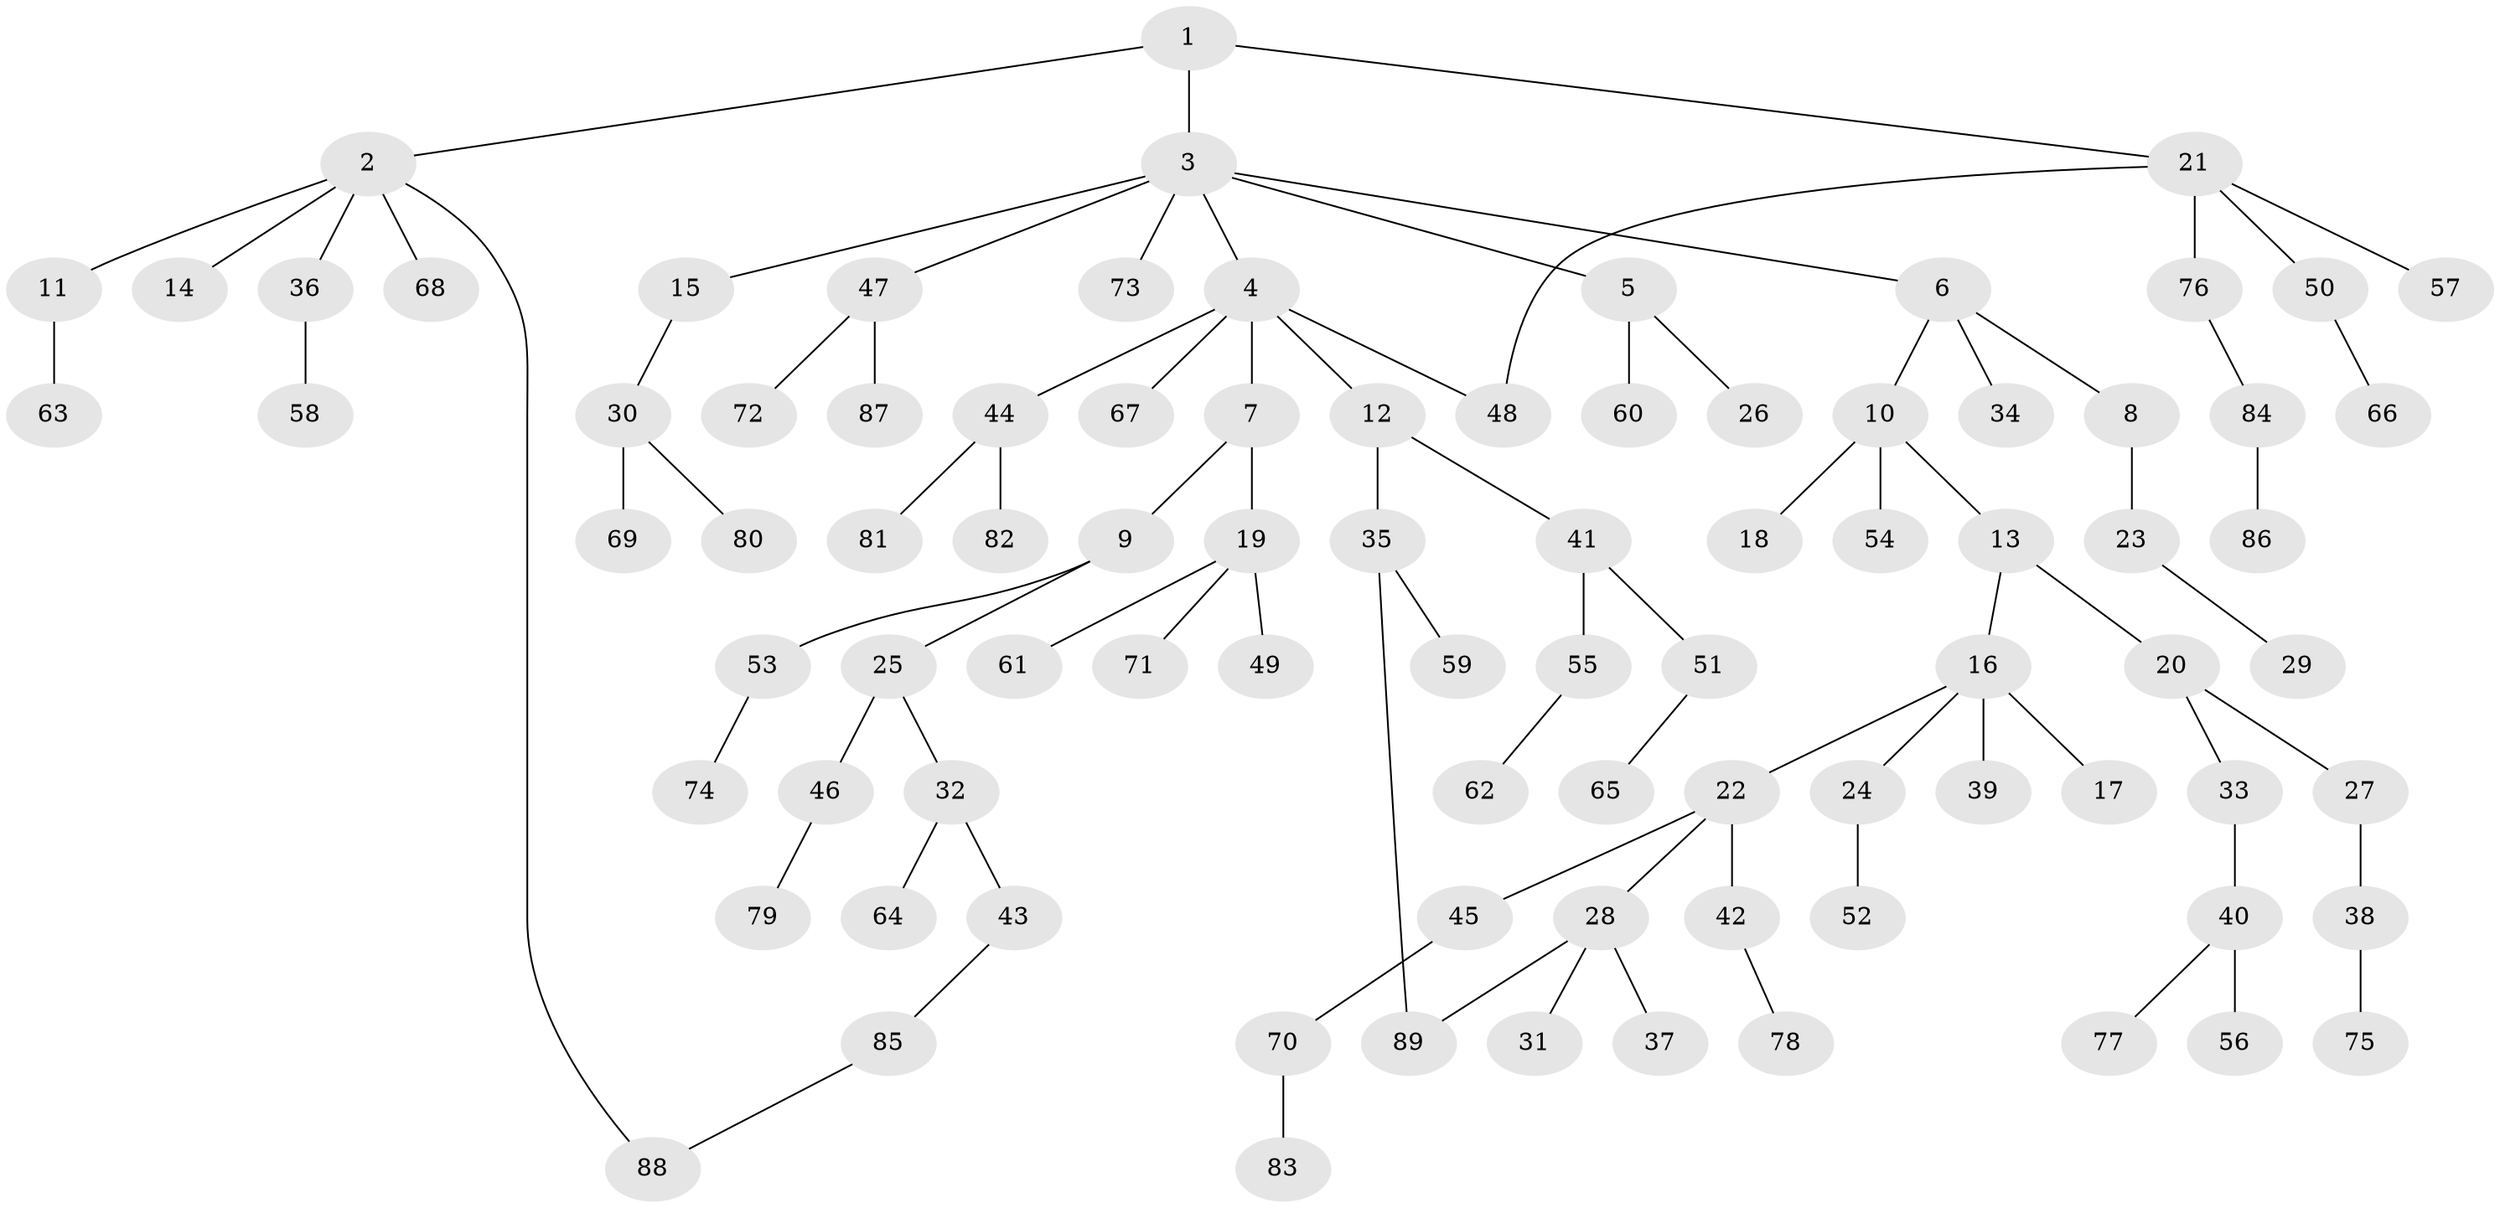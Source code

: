 // Generated by graph-tools (version 1.1) at 2025/49/03/09/25 03:49:19]
// undirected, 89 vertices, 91 edges
graph export_dot {
graph [start="1"]
  node [color=gray90,style=filled];
  1;
  2;
  3;
  4;
  5;
  6;
  7;
  8;
  9;
  10;
  11;
  12;
  13;
  14;
  15;
  16;
  17;
  18;
  19;
  20;
  21;
  22;
  23;
  24;
  25;
  26;
  27;
  28;
  29;
  30;
  31;
  32;
  33;
  34;
  35;
  36;
  37;
  38;
  39;
  40;
  41;
  42;
  43;
  44;
  45;
  46;
  47;
  48;
  49;
  50;
  51;
  52;
  53;
  54;
  55;
  56;
  57;
  58;
  59;
  60;
  61;
  62;
  63;
  64;
  65;
  66;
  67;
  68;
  69;
  70;
  71;
  72;
  73;
  74;
  75;
  76;
  77;
  78;
  79;
  80;
  81;
  82;
  83;
  84;
  85;
  86;
  87;
  88;
  89;
  1 -- 2;
  1 -- 3;
  1 -- 21;
  2 -- 11;
  2 -- 14;
  2 -- 36;
  2 -- 68;
  2 -- 88;
  3 -- 4;
  3 -- 5;
  3 -- 6;
  3 -- 15;
  3 -- 47;
  3 -- 73;
  4 -- 7;
  4 -- 12;
  4 -- 44;
  4 -- 67;
  4 -- 48;
  5 -- 26;
  5 -- 60;
  6 -- 8;
  6 -- 10;
  6 -- 34;
  7 -- 9;
  7 -- 19;
  8 -- 23;
  9 -- 25;
  9 -- 53;
  10 -- 13;
  10 -- 18;
  10 -- 54;
  11 -- 63;
  12 -- 35;
  12 -- 41;
  13 -- 16;
  13 -- 20;
  15 -- 30;
  16 -- 17;
  16 -- 22;
  16 -- 24;
  16 -- 39;
  19 -- 49;
  19 -- 61;
  19 -- 71;
  20 -- 27;
  20 -- 33;
  21 -- 48;
  21 -- 50;
  21 -- 57;
  21 -- 76;
  22 -- 28;
  22 -- 42;
  22 -- 45;
  23 -- 29;
  24 -- 52;
  25 -- 32;
  25 -- 46;
  27 -- 38;
  28 -- 31;
  28 -- 37;
  28 -- 89;
  30 -- 69;
  30 -- 80;
  32 -- 43;
  32 -- 64;
  33 -- 40;
  35 -- 59;
  35 -- 89;
  36 -- 58;
  38 -- 75;
  40 -- 56;
  40 -- 77;
  41 -- 51;
  41 -- 55;
  42 -- 78;
  43 -- 85;
  44 -- 81;
  44 -- 82;
  45 -- 70;
  46 -- 79;
  47 -- 72;
  47 -- 87;
  50 -- 66;
  51 -- 65;
  53 -- 74;
  55 -- 62;
  70 -- 83;
  76 -- 84;
  84 -- 86;
  85 -- 88;
}
